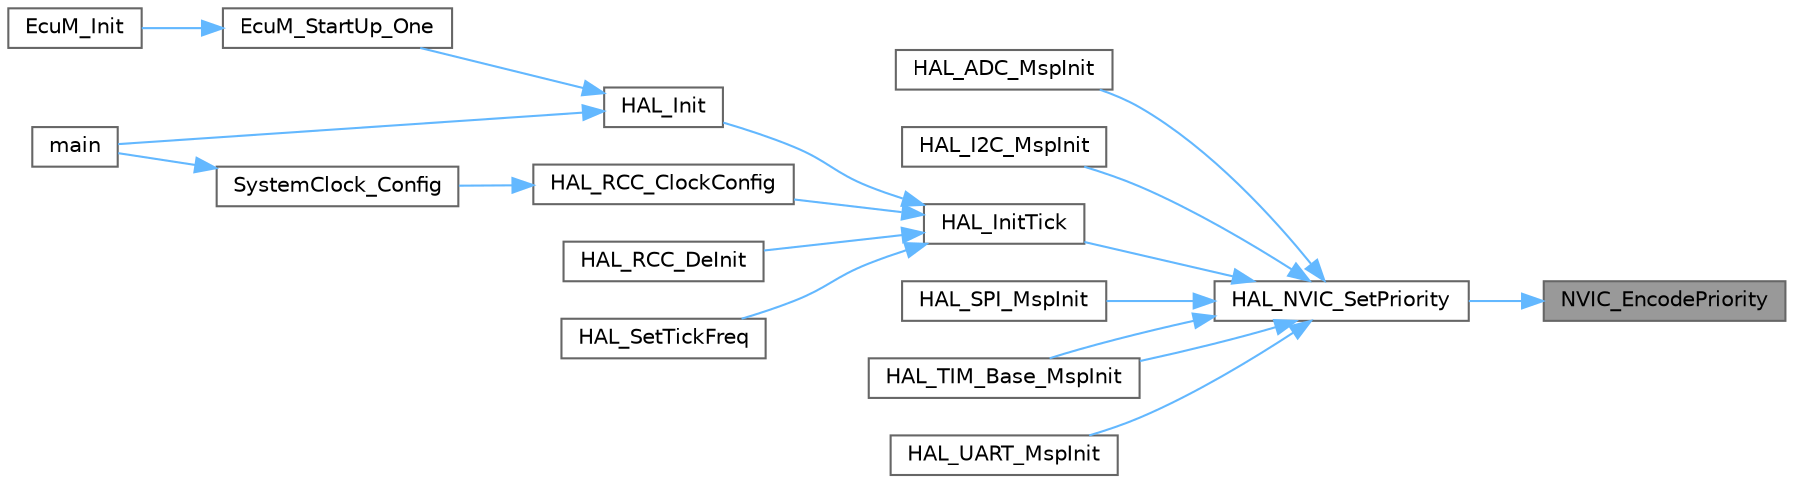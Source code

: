 digraph "NVIC_EncodePriority"
{
 // LATEX_PDF_SIZE
  bgcolor="transparent";
  edge [fontname=Helvetica,fontsize=10,labelfontname=Helvetica,labelfontsize=10];
  node [fontname=Helvetica,fontsize=10,shape=box,height=0.2,width=0.4];
  rankdir="RL";
  Node1 [id="Node000001",label="NVIC_EncodePriority",height=0.2,width=0.4,color="gray40", fillcolor="grey60", style="filled", fontcolor="black",tooltip="Encode Priority."];
  Node1 -> Node2 [id="edge1_Node000001_Node000002",dir="back",color="steelblue1",style="solid",tooltip=" "];
  Node2 [id="Node000002",label="HAL_NVIC_SetPriority",height=0.2,width=0.4,color="grey40", fillcolor="white", style="filled",URL="$group___c_o_r_t_e_x___exported___functions___group1.html#ga8581a82025a4780efd00876a66e3e91b",tooltip="Sets the priority of an interrupt."];
  Node2 -> Node3 [id="edge2_Node000002_Node000003",dir="back",color="steelblue1",style="solid",tooltip=" "];
  Node3 [id="Node000003",label="HAL_ADC_MspInit",height=0.2,width=0.4,color="grey40", fillcolor="white", style="filled",URL="$group___a_d_c___exported___functions___group1.html#gaa30863492d5c3103e3e8ce8a63dadd07",tooltip="ADC MSP Initialization This function configures the hardware resources used in this example."];
  Node2 -> Node4 [id="edge3_Node000002_Node000004",dir="back",color="steelblue1",style="solid",tooltip=" "];
  Node4 [id="Node000004",label="HAL_I2C_MspInit",height=0.2,width=0.4,color="grey40", fillcolor="white", style="filled",URL="$group___i2_c___exported___functions___group1.html#gabe01a202c27b23fc150aa66af3130073",tooltip="I2C MSP Initialization This function configures the hardware resources used in this example."];
  Node2 -> Node5 [id="edge4_Node000002_Node000005",dir="back",color="steelblue1",style="solid",tooltip=" "];
  Node5 [id="Node000005",label="HAL_InitTick",height=0.2,width=0.4,color="grey40", fillcolor="white", style="filled",URL="$group___h_a_l___exported___functions___group1.html#ga879cdb21ef051eb81ec51c18147397d5",tooltip="This function configures the source of the time base. The time source is configured to have 1ms time ..."];
  Node5 -> Node6 [id="edge5_Node000005_Node000006",dir="back",color="steelblue1",style="solid",tooltip=" "];
  Node6 [id="Node000006",label="HAL_Init",height=0.2,width=0.4,color="grey40", fillcolor="white", style="filled",URL="$group___h_a_l___exported___functions___group1.html#gaecac54d350c3730e6831eb404e557dc4",tooltip="This function configures the Flash prefetch, Configures time base source, NVIC and Low level hardware..."];
  Node6 -> Node7 [id="edge6_Node000006_Node000007",dir="back",color="steelblue1",style="solid",tooltip=" "];
  Node7 [id="Node000007",label="EcuM_StartUp_One",height=0.2,width=0.4,color="grey40", fillcolor="white", style="filled",URL="$_ecu_m_8c.html#af3de2af250b278959abacb9c5242596d",tooltip=" "];
  Node7 -> Node8 [id="edge7_Node000007_Node000008",dir="back",color="steelblue1",style="solid",tooltip=" "];
  Node8 [id="Node000008",label="EcuM_Init",height=0.2,width=0.4,color="grey40", fillcolor="white", style="filled",URL="$_ecu_m_8c.html#adb61804e9dba7fd50f6b45b307265451",tooltip=" "];
  Node6 -> Node9 [id="edge8_Node000006_Node000009",dir="back",color="steelblue1",style="solid",tooltip=" "];
  Node9 [id="Node000009",label="main",height=0.2,width=0.4,color="grey40", fillcolor="white", style="filled",URL="$main_8c.html#a840291bc02cba5474a4cb46a9b9566fe",tooltip="The application entry point."];
  Node5 -> Node10 [id="edge9_Node000005_Node000010",dir="back",color="steelblue1",style="solid",tooltip=" "];
  Node10 [id="Node000010",label="HAL_RCC_ClockConfig",height=0.2,width=0.4,color="grey40", fillcolor="white", style="filled",URL="$group___r_c_c___exported___functions___group1.html#gad0a4b5c7459219fafc15f3f867563ef3",tooltip="Initializes the CPU, AHB and APB buses clocks according to the specified parameters in the RCC_ClkIni..."];
  Node10 -> Node11 [id="edge10_Node000010_Node000011",dir="back",color="steelblue1",style="solid",tooltip=" "];
  Node11 [id="Node000011",label="SystemClock_Config",height=0.2,width=0.4,color="grey40", fillcolor="white", style="filled",URL="$main_8c.html#a70af21c671abfcc773614a9a4f63d920",tooltip="System Clock Configuration."];
  Node11 -> Node9 [id="edge11_Node000011_Node000009",dir="back",color="steelblue1",style="solid",tooltip=" "];
  Node5 -> Node12 [id="edge12_Node000005_Node000012",dir="back",color="steelblue1",style="solid",tooltip=" "];
  Node12 [id="Node000012",label="HAL_RCC_DeInit",height=0.2,width=0.4,color="grey40", fillcolor="white", style="filled",URL="$group___r_c_c___exported___functions___group1.html#ga064f7d9878ecdc1d4852cba2b9e6a52e",tooltip="Resets the RCC clock configuration to the default reset state."];
  Node5 -> Node13 [id="edge13_Node000005_Node000013",dir="back",color="steelblue1",style="solid",tooltip=" "];
  Node13 [id="Node000013",label="HAL_SetTickFreq",height=0.2,width=0.4,color="grey40", fillcolor="white", style="filled",URL="$group___h_a_l___exported___functions___group2.html#ga47f2dd240b2aed823a76b11496f37690",tooltip="Set new tick Freq."];
  Node2 -> Node14 [id="edge14_Node000002_Node000014",dir="back",color="steelblue1",style="solid",tooltip=" "];
  Node14 [id="Node000014",label="HAL_SPI_MspInit",height=0.2,width=0.4,color="grey40", fillcolor="white", style="filled",URL="$group___s_p_i___exported___functions___group1.html#ga17f583be14b22caffa6c4e56dcd035ef",tooltip="SPI MSP Initialization This function configures the hardware resources used in this example."];
  Node2 -> Node15 [id="edge15_Node000002_Node000015",dir="back",color="steelblue1",style="solid",tooltip=" "];
  Node15 [id="Node000015",label="HAL_TIM_Base_MspInit",height=0.2,width=0.4,color="grey40", fillcolor="white", style="filled",URL="$group___t_i_m___exported___functions___group1.html#ga818f4d5d1e2f417438d281b4ac9efb9c",tooltip="TIM_Base MSP Initialization This function configures the hardware resources used in this example."];
  Node2 -> Node15 [id="edge16_Node000002_Node000015",dir="back",color="steelblue1",style="solid",tooltip=" "];
  Node2 -> Node16 [id="edge17_Node000002_Node000016",dir="back",color="steelblue1",style="solid",tooltip=" "];
  Node16 [id="Node000016",label="HAL_UART_MspInit",height=0.2,width=0.4,color="grey40", fillcolor="white", style="filled",URL="$group___u_a_r_t___exported___functions___group1.html#ga0e553b32211877322f949b14801bbfa7",tooltip="UART MSP Initialization This function configures the hardware resources used in this example."];
}
